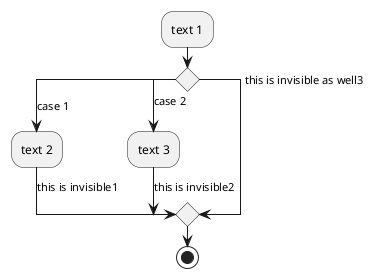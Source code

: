 {
  "sha1": "oq768a6z43nv3kgd462z9rnvs8360oi",
  "insertion": {
    "when": "2024-06-04T17:28:40.106Z",
    "url": "https://github.com/plantuml/plantuml/issues/722",
    "user": "plantuml@gmail.com"
  }
}
@startuml

:text 1;

switch ()
case (case 1)
    :text 2;
    ->this is invisible1;
case (case 2)
    :text 3;
    ->this is invisible2;
case (this is invisible as well3)
endswitch

stop

@enduml
